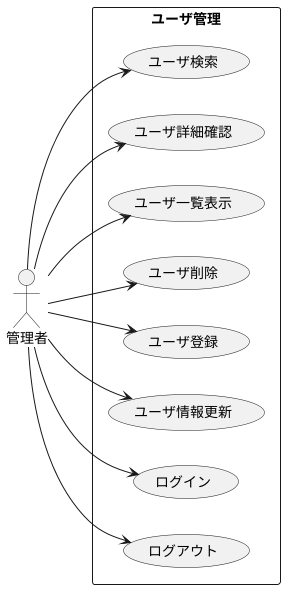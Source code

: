 @startuml
actor 管理者
left to right direction
rectangle ユーザ管理{
	管理者 --> (ユーザ検索)
	管理者 --> (ユーザ詳細確認)
	管理者 --> (ユーザ一覧表示)
	管理者 --> (ユーザ削除)
	管理者 --> (ユーザ登録)
	管理者 --> (ユーザ情報更新)
	管理者 --> (ログイン)
	管理者 --> (ログアウト)

}

@enduml